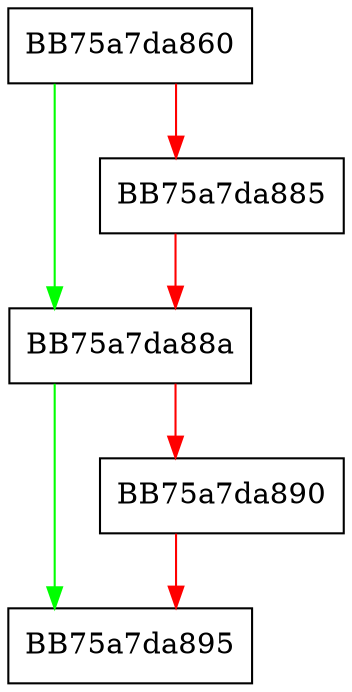 digraph DfspWriteVolume {
  node [shape="box"];
  graph [splines=ortho];
  BB75a7da860 -> BB75a7da88a [color="green"];
  BB75a7da860 -> BB75a7da885 [color="red"];
  BB75a7da885 -> BB75a7da88a [color="red"];
  BB75a7da88a -> BB75a7da895 [color="green"];
  BB75a7da88a -> BB75a7da890 [color="red"];
  BB75a7da890 -> BB75a7da895 [color="red"];
}